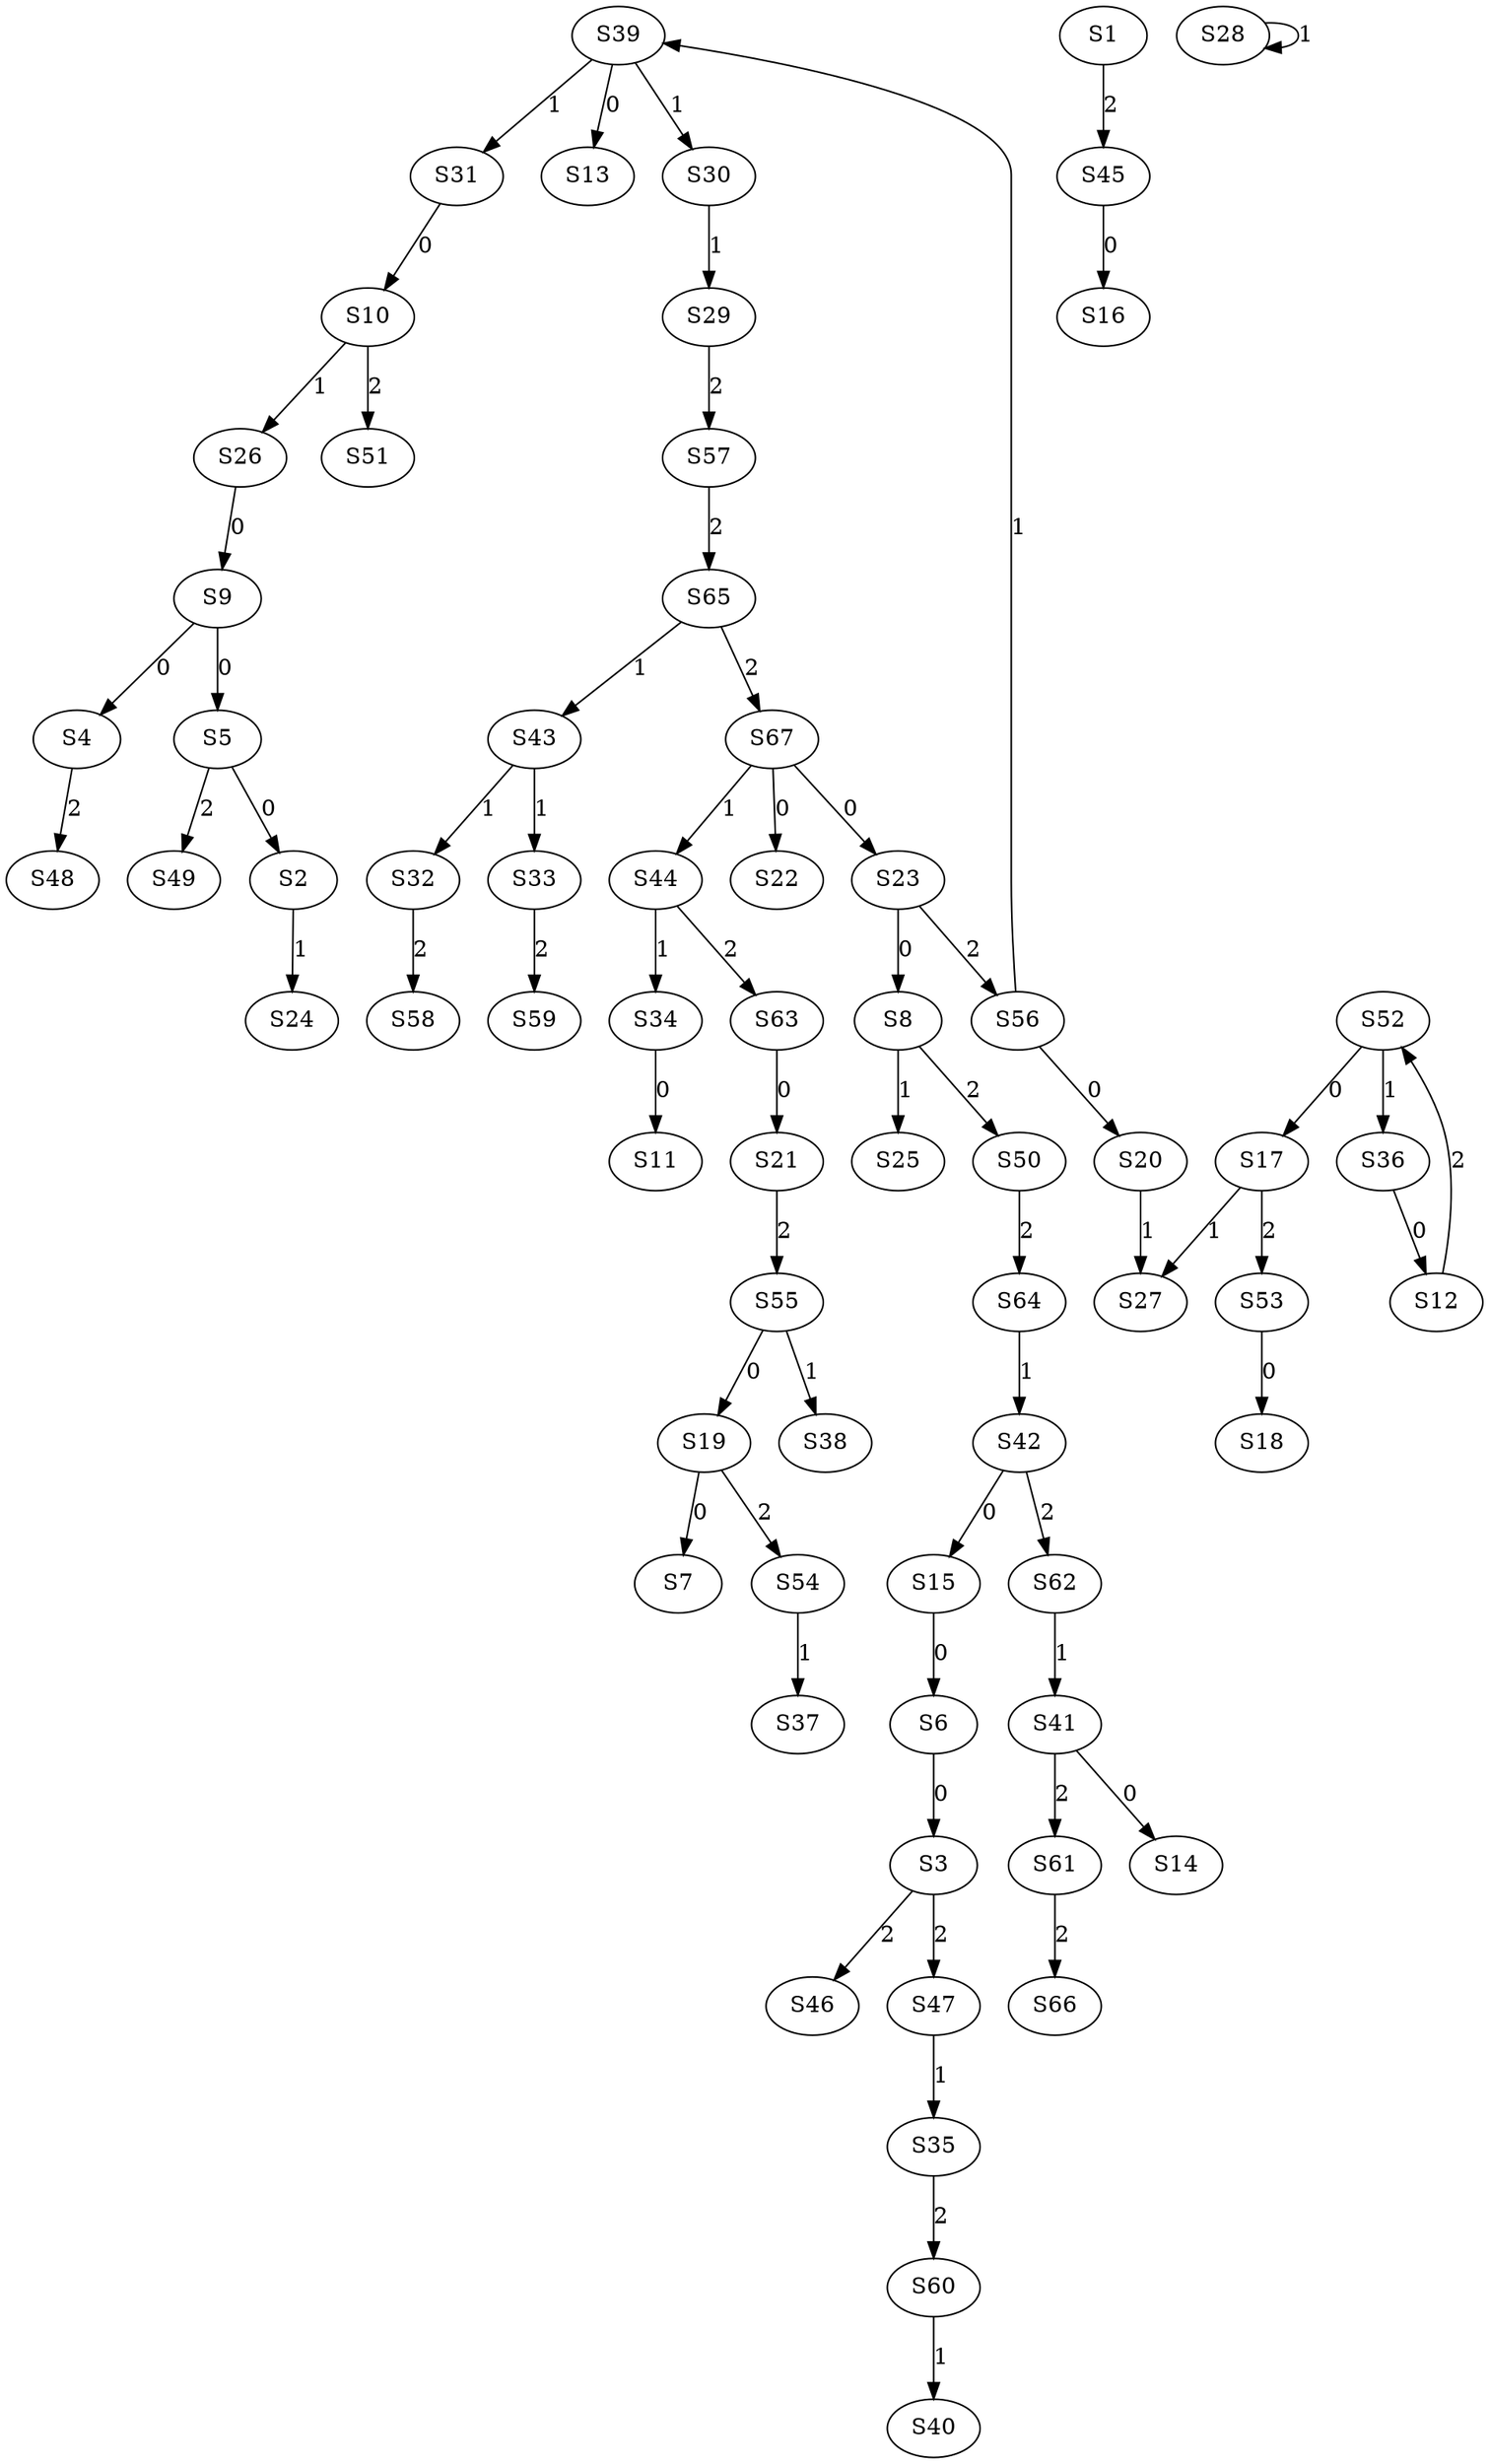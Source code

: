 strict digraph {
	S5 -> S2 [ label = 0 ];
	S6 -> S3 [ label = 0 ];
	S9 -> S4 [ label = 0 ];
	S9 -> S5 [ label = 0 ];
	S15 -> S6 [ label = 0 ];
	S19 -> S7 [ label = 0 ];
	S23 -> S8 [ label = 0 ];
	S26 -> S9 [ label = 0 ];
	S31 -> S10 [ label = 0 ];
	S34 -> S11 [ label = 0 ];
	S36 -> S12 [ label = 0 ];
	S39 -> S13 [ label = 0 ];
	S41 -> S14 [ label = 0 ];
	S42 -> S15 [ label = 0 ];
	S45 -> S16 [ label = 0 ];
	S52 -> S17 [ label = 0 ];
	S53 -> S18 [ label = 0 ];
	S55 -> S19 [ label = 0 ];
	S56 -> S20 [ label = 0 ];
	S63 -> S21 [ label = 0 ];
	S67 -> S22 [ label = 0 ];
	S67 -> S23 [ label = 0 ];
	S2 -> S24 [ label = 1 ];
	S8 -> S25 [ label = 1 ];
	S10 -> S26 [ label = 1 ];
	S17 -> S27 [ label = 1 ];
	S28 -> S28 [ label = 1 ];
	S30 -> S29 [ label = 1 ];
	S39 -> S30 [ label = 1 ];
	S39 -> S31 [ label = 1 ];
	S43 -> S32 [ label = 1 ];
	S43 -> S33 [ label = 1 ];
	S44 -> S34 [ label = 1 ];
	S47 -> S35 [ label = 1 ];
	S52 -> S36 [ label = 1 ];
	S54 -> S37 [ label = 1 ];
	S55 -> S38 [ label = 1 ];
	S56 -> S39 [ label = 1 ];
	S60 -> S40 [ label = 1 ];
	S62 -> S41 [ label = 1 ];
	S64 -> S42 [ label = 1 ];
	S65 -> S43 [ label = 1 ];
	S67 -> S44 [ label = 1 ];
	S1 -> S45 [ label = 2 ];
	S3 -> S46 [ label = 2 ];
	S3 -> S47 [ label = 2 ];
	S4 -> S48 [ label = 2 ];
	S5 -> S49 [ label = 2 ];
	S8 -> S50 [ label = 2 ];
	S10 -> S51 [ label = 2 ];
	S12 -> S52 [ label = 2 ];
	S17 -> S53 [ label = 2 ];
	S19 -> S54 [ label = 2 ];
	S21 -> S55 [ label = 2 ];
	S23 -> S56 [ label = 2 ];
	S29 -> S57 [ label = 2 ];
	S32 -> S58 [ label = 2 ];
	S33 -> S59 [ label = 2 ];
	S35 -> S60 [ label = 2 ];
	S41 -> S61 [ label = 2 ];
	S42 -> S62 [ label = 2 ];
	S44 -> S63 [ label = 2 ];
	S50 -> S64 [ label = 2 ];
	S57 -> S65 [ label = 2 ];
	S61 -> S66 [ label = 2 ];
	S65 -> S67 [ label = 2 ];
	S20 -> S27 [ label = 1 ];
}